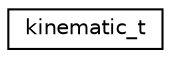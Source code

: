 digraph "Graphical Class Hierarchy"
{
 // INTERACTIVE_SVG=YES
 // LATEX_PDF_SIZE
  edge [fontname="Helvetica",fontsize="10",labelfontname="Helvetica",labelfontsize="10"];
  node [fontname="Helvetica",fontsize="10",shape=record];
  rankdir="LR";
  Node0 [label="kinematic_t",height=0.2,width=0.4,color="black", fillcolor="white", style="filled",URL="$structkinematic__t.html",tooltip=" "];
}
